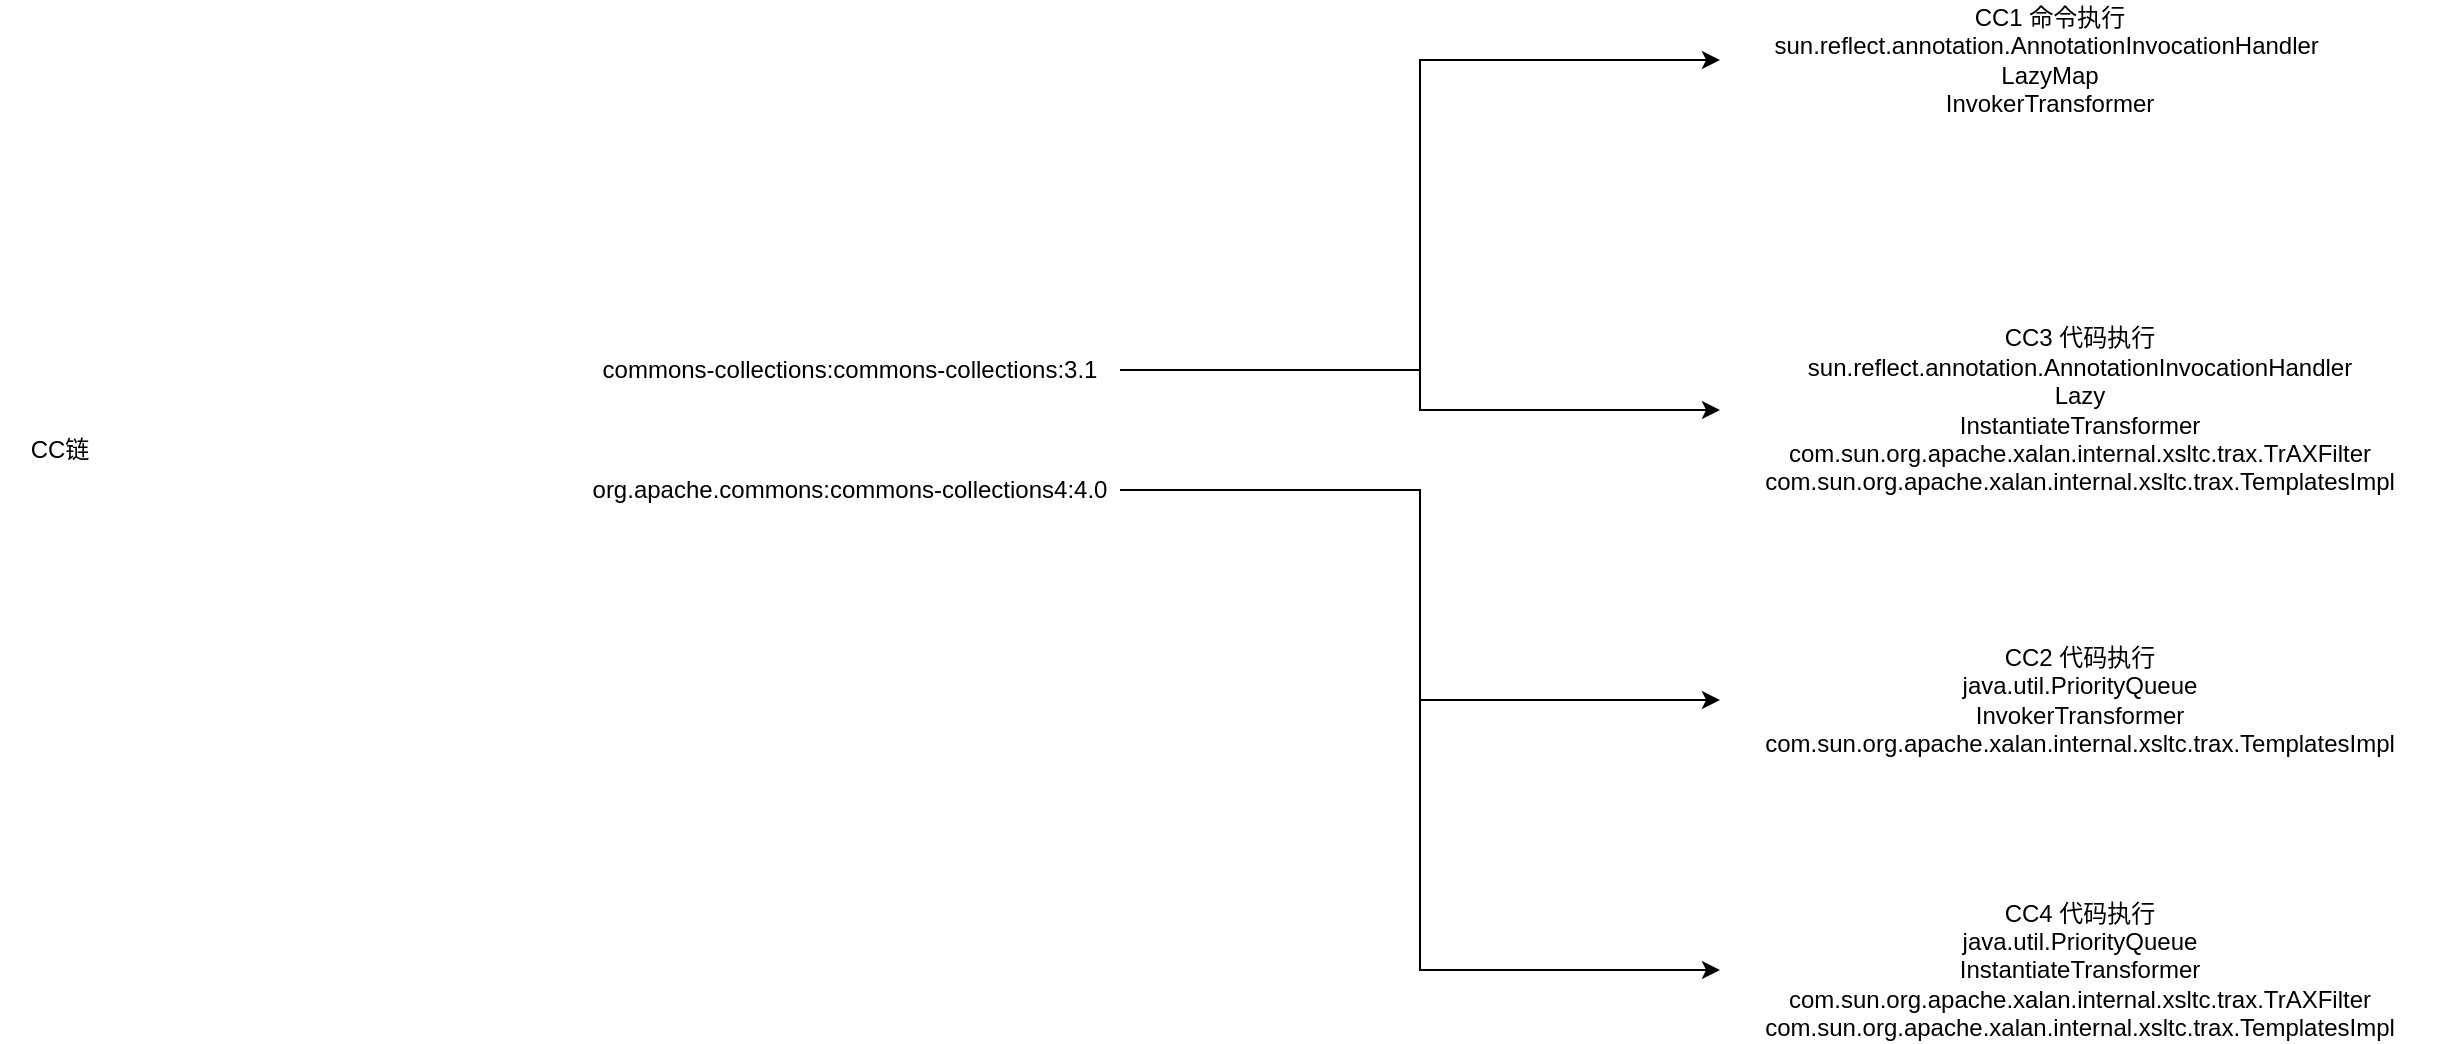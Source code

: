 <mxfile version="24.6.4" type="github">
  <diagram name="第 1 页" id="LyvREkKkmvbPpm4uIb8M">
    <mxGraphModel dx="1022" dy="603" grid="1" gridSize="10" guides="1" tooltips="1" connect="1" arrows="1" fold="1" page="1" pageScale="1" pageWidth="2339" pageHeight="3300" math="0" shadow="0">
      <root>
        <mxCell id="0" />
        <mxCell id="1" parent="0" />
        <mxCell id="XG4Mq6DynNq22ekHbbd8-1" value="CC链" style="text;strokeColor=none;align=center;fillColor=none;html=1;verticalAlign=middle;whiteSpace=wrap;rounded=0;" parent="1" vertex="1">
          <mxGeometry x="880" y="1120" width="60" height="30" as="geometry" />
        </mxCell>
        <mxCell id="XG4Mq6DynNq22ekHbbd8-7" style="edgeStyle=orthogonalEdgeStyle;rounded=0;orthogonalLoop=1;jettySize=auto;html=1;exitX=1;exitY=0.5;exitDx=0;exitDy=0;entryX=0;entryY=0.5;entryDx=0;entryDy=0;" parent="1" source="XG4Mq6DynNq22ekHbbd8-3" target="XG4Mq6DynNq22ekHbbd8-5" edge="1">
          <mxGeometry relative="1" as="geometry" />
        </mxCell>
        <mxCell id="XG4Mq6DynNq22ekHbbd8-10" style="edgeStyle=orthogonalEdgeStyle;rounded=0;orthogonalLoop=1;jettySize=auto;html=1;exitX=1;exitY=0.5;exitDx=0;exitDy=0;entryX=0;entryY=0.5;entryDx=0;entryDy=0;" parent="1" source="XG4Mq6DynNq22ekHbbd8-3" target="XG4Mq6DynNq22ekHbbd8-9" edge="1">
          <mxGeometry relative="1" as="geometry" />
        </mxCell>
        <mxCell id="XG4Mq6DynNq22ekHbbd8-3" value="commons-collections:commons-collections:3.1" style="text;strokeColor=none;align=center;fillColor=none;html=1;verticalAlign=middle;whiteSpace=wrap;rounded=0;" parent="1" vertex="1">
          <mxGeometry x="1170" y="1080" width="270" height="30" as="geometry" />
        </mxCell>
        <mxCell id="XG4Mq6DynNq22ekHbbd8-8" style="edgeStyle=orthogonalEdgeStyle;rounded=0;orthogonalLoop=1;jettySize=auto;html=1;exitX=1;exitY=0.5;exitDx=0;exitDy=0;entryX=0;entryY=0.5;entryDx=0;entryDy=0;" parent="1" source="XG4Mq6DynNq22ekHbbd8-4" target="XG4Mq6DynNq22ekHbbd8-6" edge="1">
          <mxGeometry relative="1" as="geometry" />
        </mxCell>
        <mxCell id="I7hE4bSODW-F4Eqv488d-5" style="edgeStyle=orthogonalEdgeStyle;rounded=0;orthogonalLoop=1;jettySize=auto;html=1;exitX=1;exitY=0.5;exitDx=0;exitDy=0;entryX=0;entryY=0.5;entryDx=0;entryDy=0;" edge="1" parent="1" source="XG4Mq6DynNq22ekHbbd8-4" target="I7hE4bSODW-F4Eqv488d-2">
          <mxGeometry relative="1" as="geometry" />
        </mxCell>
        <mxCell id="XG4Mq6DynNq22ekHbbd8-4" value="org.apache.commons:commons-collections4:4.0" style="text;strokeColor=none;align=center;fillColor=none;html=1;verticalAlign=middle;whiteSpace=wrap;rounded=0;" parent="1" vertex="1">
          <mxGeometry x="1170" y="1140" width="270" height="30" as="geometry" />
        </mxCell>
        <mxCell id="XG4Mq6DynNq22ekHbbd8-5" value="CC1 命令执行&lt;br&gt;sun.reflect.annotation.AnnotationInvocationHandler&amp;nbsp;&lt;br&gt;LazyMap&lt;br&gt;InvokerTransformer" style="text;strokeColor=none;align=center;fillColor=none;html=1;verticalAlign=middle;whiteSpace=wrap;rounded=0;" parent="1" vertex="1">
          <mxGeometry x="1740" y="910" width="330" height="60" as="geometry" />
        </mxCell>
        <mxCell id="XG4Mq6DynNq22ekHbbd8-6" value="CC2 代码执行 &lt;br&gt;java.util.PriorityQueue&lt;br&gt;InvokerTransformer&lt;br&gt;com.sun.org.apache.xalan.internal.xsltc.trax.TemplatesImpl" style="text;strokeColor=none;align=center;fillColor=none;html=1;verticalAlign=middle;whiteSpace=wrap;rounded=0;" parent="1" vertex="1">
          <mxGeometry x="1740" y="1230" width="360" height="60" as="geometry" />
        </mxCell>
        <mxCell id="XG4Mq6DynNq22ekHbbd8-9" value="CC3 代码执行&lt;br&gt;sun.reflect.annotation.AnnotationInvocationHandler&lt;br&gt;Lazy&lt;br&gt;InstantiateTransformer&lt;br&gt;&lt;div&gt;com.sun.org.apache.xalan.internal.xsltc.trax.TrAXFilter&lt;br&gt;com.sun.org.apache.xalan.internal.xsltc.trax.TemplatesImpl&lt;br&gt;&lt;/div&gt;" style="text;strokeColor=none;align=center;fillColor=none;html=1;verticalAlign=middle;whiteSpace=wrap;rounded=0;" parent="1" vertex="1">
          <mxGeometry x="1740" y="1070" width="360" height="90" as="geometry" />
        </mxCell>
        <mxCell id="I7hE4bSODW-F4Eqv488d-2" value="CC4 代码执行 &lt;br&gt;java.util.PriorityQueue&lt;br&gt;InstantiateTransformer&lt;br&gt;com.sun.org.apache.xalan.internal.xsltc.trax.TrAXFilter&lt;br&gt;com.sun.org.apache.xalan.internal.xsltc.trax.TemplatesImpl" style="text;strokeColor=none;align=center;fillColor=none;html=1;verticalAlign=middle;whiteSpace=wrap;rounded=0;" vertex="1" parent="1">
          <mxGeometry x="1740" y="1360" width="360" height="70" as="geometry" />
        </mxCell>
      </root>
    </mxGraphModel>
  </diagram>
</mxfile>

